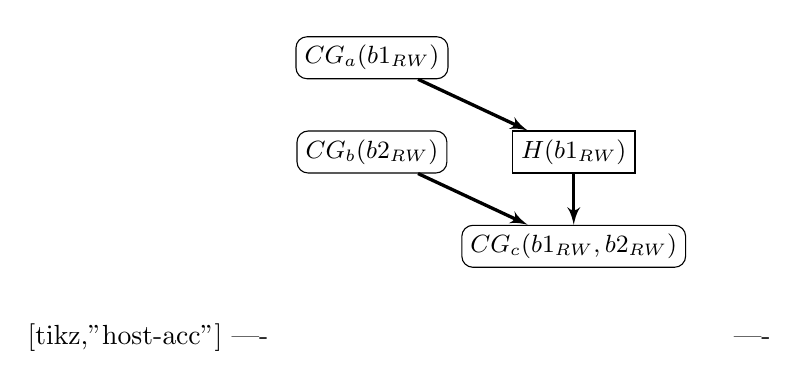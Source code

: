 [tikz,"host-acc"]
----
\usetikzlibrary{arrows}
\begin{tikzpicture}[auto] \small
\tikzset{Base/.style={align=center}, %, minimum height=2ex},
  Line/.style={draw, very thick, >=latex', black},
  LineHost/.style={draw, dashed, >=latex', black},
  MemoryObject/.style={draw, Base, black},
  HostAcc/.style={draw, Base, black, cylinder},
  CommandGroup/.style={draw, Base, rounded corners, black},
  Notice/.style  = {draw, above, rounded corners, rectangle callout, text width=6cm,
    callout absolute pointer={#1} },
    }

\matrix (binmat) [ampersand replacement=\&, column sep=0.5em, row sep=2em]
{
    \node [CommandGroup] (CGA) {$CG_a(b1_{RW})$}; \&
    \node (empty) {};  \&
    \node (empty) {};  \\
    \node [CommandGroup] (CGB)  {$CG_b(b2_{RW})$}; \&
    \node [MemoryObject] (HA) {$H(b1_{RW})$};  \\
    \& \node [CommandGroup] (CGC)  {$CG_c(b1_{RW}, b2_{RW})$}; \\
    \node (empty) {};  \&

    \& \node (empty) {}; \\
};
\path [Line, ->] (CGA) -- (HA);
\path [Line, ->] (CGB) -- (CGC);
\path [Line, ->] (HA) -- (CGC);
\end{tikzpicture}
----
